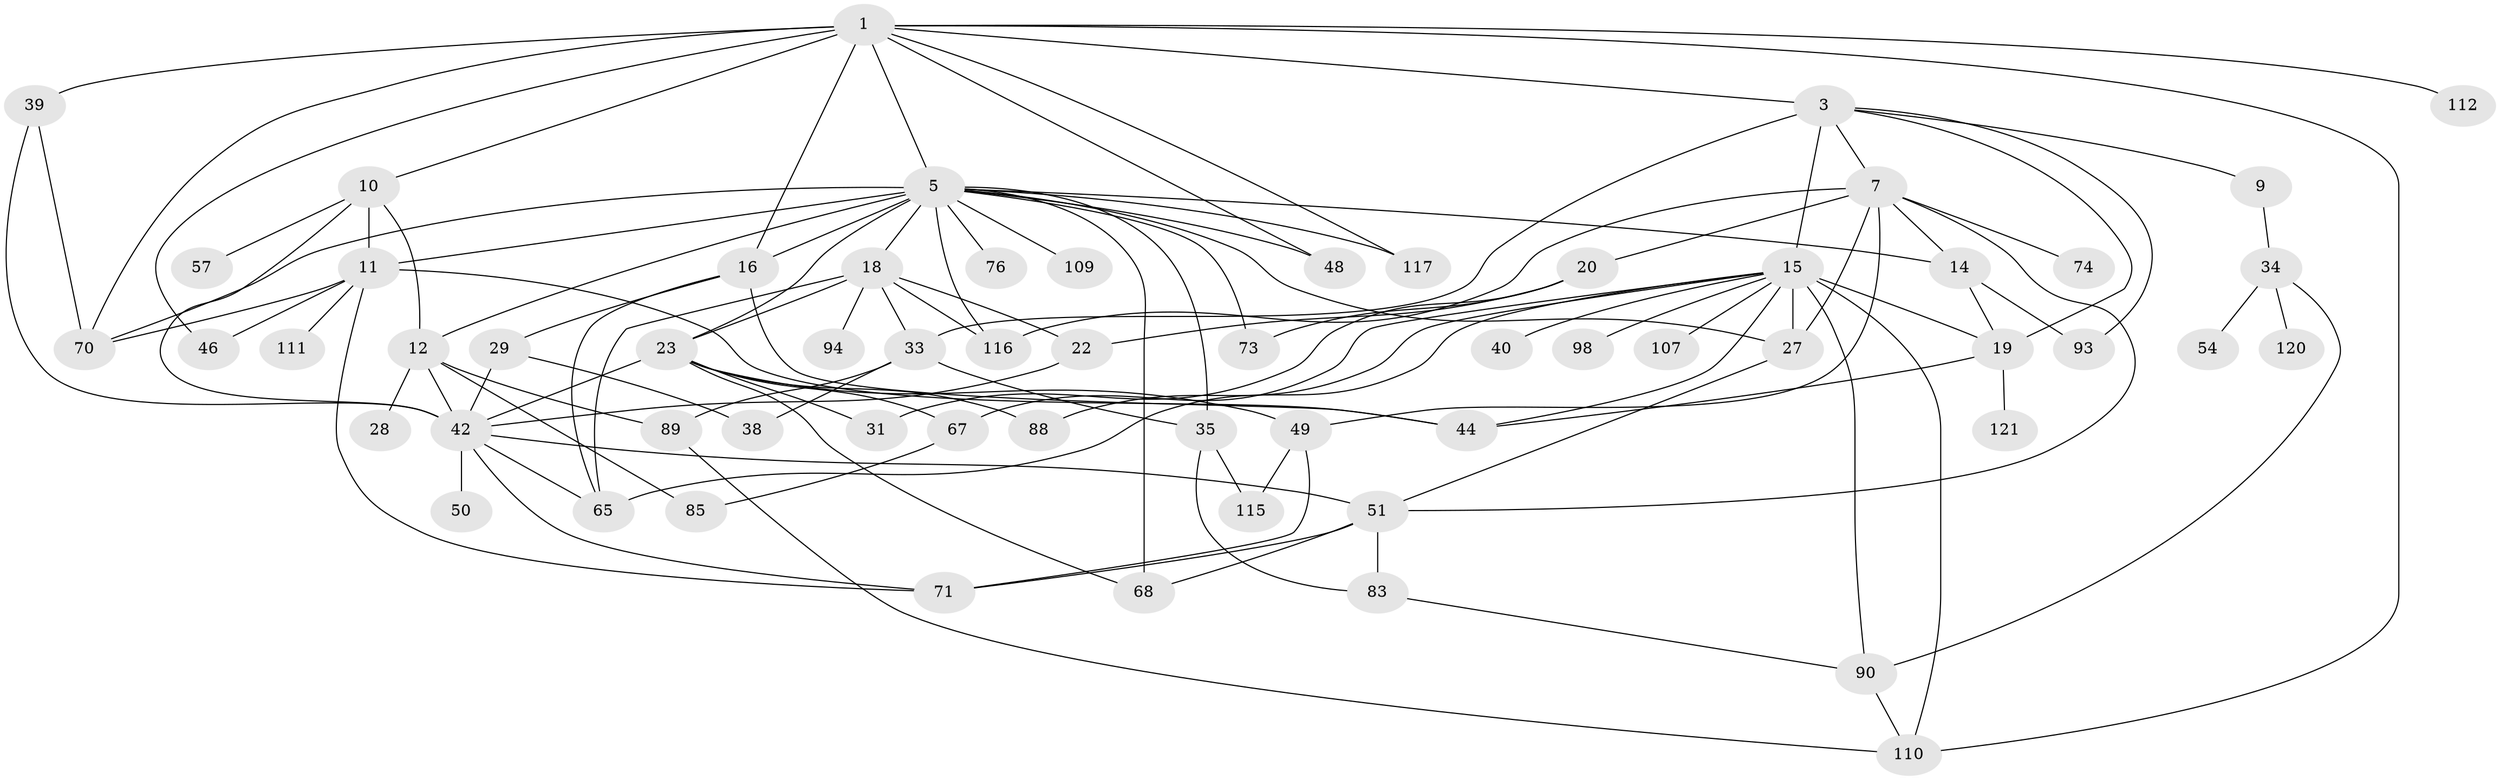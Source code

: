 // original degree distribution, {3: 0.2032520325203252, 8: 0.016260162601626018, 5: 0.0975609756097561, 6: 0.016260162601626018, 7: 0.032520325203252036, 2: 0.25203252032520324, 4: 0.17886178861788618, 1: 0.2032520325203252}
// Generated by graph-tools (version 1.1) at 2025/13/03/09/25 04:13:35]
// undirected, 61 vertices, 114 edges
graph export_dot {
graph [start="1"]
  node [color=gray90,style=filled];
  1 [super="+2+58+30"];
  3 [super="+4+32"];
  5 [super="+25+6+8"];
  7 [super="+96+13"];
  9;
  10 [super="+53"];
  11 [super="+21+108+80"];
  12 [super="+26"];
  14 [super="+105"];
  15 [super="+86+66+95+60+17"];
  16;
  18 [super="+91+69+41"];
  19 [super="+78+24"];
  20;
  22;
  23 [super="+52"];
  27 [super="+64+92"];
  28;
  29;
  31;
  33 [super="+36"];
  34;
  35;
  38 [super="+104"];
  39 [super="+101"];
  40;
  42 [super="+63+47"];
  44;
  46 [super="+103"];
  48;
  49;
  50;
  51;
  54;
  57;
  65;
  67 [super="+122+113"];
  68;
  70 [super="+87"];
  71;
  73;
  74;
  76;
  83;
  85;
  88;
  89 [super="+100"];
  90 [super="+106"];
  93;
  94;
  98;
  107;
  109;
  110;
  111;
  112;
  115;
  116;
  117;
  120;
  121;
  1 -- 3;
  1 -- 5;
  1 -- 39 [weight=2];
  1 -- 10;
  1 -- 110;
  1 -- 16;
  1 -- 48;
  1 -- 112;
  1 -- 117;
  1 -- 70;
  1 -- 46;
  3 -- 7;
  3 -- 33;
  3 -- 9;
  3 -- 93;
  3 -- 15 [weight=2];
  3 -- 19;
  5 -- 18 [weight=3];
  5 -- 23;
  5 -- 116;
  5 -- 16;
  5 -- 27;
  5 -- 35;
  5 -- 68;
  5 -- 73;
  5 -- 76;
  5 -- 14;
  5 -- 11;
  5 -- 48;
  5 -- 70;
  5 -- 117;
  5 -- 12;
  5 -- 109;
  7 -- 20;
  7 -- 49;
  7 -- 116;
  7 -- 51;
  7 -- 74;
  7 -- 27;
  7 -- 14;
  9 -- 34;
  10 -- 11 [weight=2];
  10 -- 12;
  10 -- 57;
  10 -- 42;
  11 -- 111;
  11 -- 70;
  11 -- 71;
  11 -- 44;
  11 -- 46;
  12 -- 28;
  12 -- 42;
  12 -- 89;
  12 -- 85;
  14 -- 19;
  14 -- 93;
  15 -- 44;
  15 -- 88;
  15 -- 90;
  15 -- 67;
  15 -- 98;
  15 -- 110;
  15 -- 107;
  15 -- 65;
  15 -- 19 [weight=2];
  15 -- 40;
  15 -- 27 [weight=2];
  16 -- 29;
  16 -- 44;
  16 -- 65;
  18 -- 23;
  18 -- 33;
  18 -- 116;
  18 -- 22;
  18 -- 65;
  18 -- 94;
  19 -- 121;
  19 -- 44;
  20 -- 22;
  20 -- 31;
  20 -- 73;
  22 -- 42;
  23 -- 31;
  23 -- 49;
  23 -- 67;
  23 -- 68;
  23 -- 88;
  23 -- 42;
  27 -- 51;
  29 -- 38;
  29 -- 42;
  33 -- 35;
  33 -- 89;
  33 -- 38;
  34 -- 54;
  34 -- 90;
  34 -- 120;
  35 -- 83;
  35 -- 115;
  39 -- 42;
  39 -- 70;
  42 -- 71;
  42 -- 65;
  42 -- 50;
  42 -- 51;
  49 -- 71;
  49 -- 115;
  51 -- 83;
  51 -- 68;
  51 -- 71;
  67 -- 85;
  83 -- 90;
  89 -- 110;
  90 -- 110;
}
